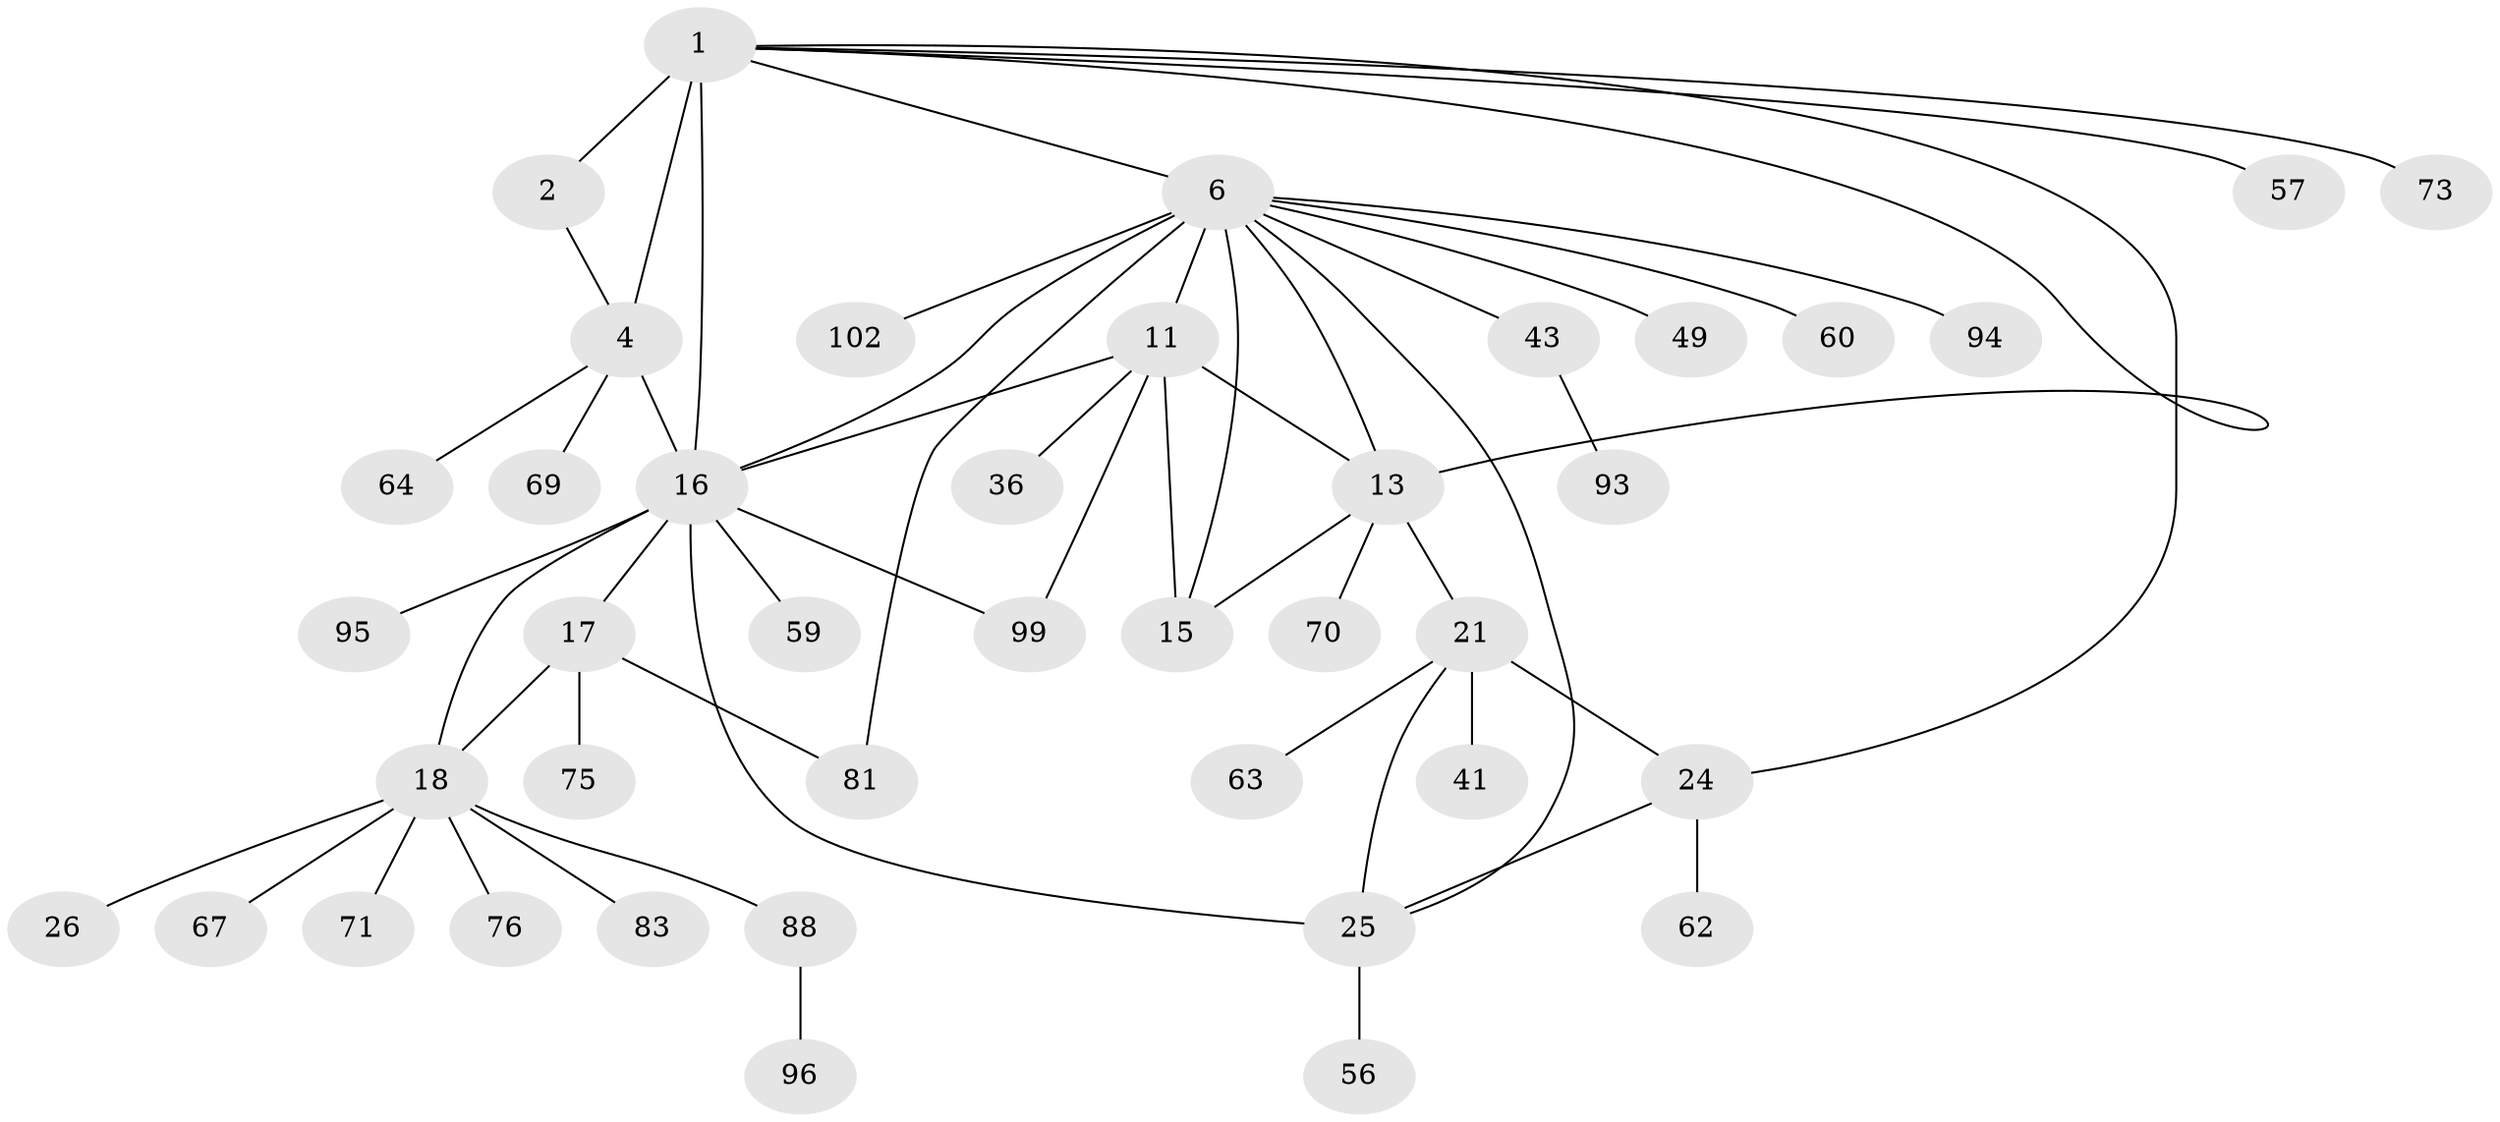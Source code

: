 // original degree distribution, {5: 0.04854368932038835, 7: 0.019417475728155338, 9: 0.009708737864077669, 8: 0.04854368932038835, 6: 0.05825242718446602, 14: 0.009708737864077669, 10: 0.02912621359223301, 12: 0.009708737864077669, 11: 0.009708737864077669, 1: 0.5533980582524272, 2: 0.18446601941747573, 3: 0.019417475728155338}
// Generated by graph-tools (version 1.1) at 2025/19/03/04/25 18:19:29]
// undirected, 41 vertices, 55 edges
graph export_dot {
graph [start="1"]
  node [color=gray90,style=filled];
  1 [super="+5+3"];
  2 [super="+77+46+58"];
  4;
  6 [super="+7"];
  11 [super="+12"];
  13 [super="+84+101+29+37+32+38+50"];
  15 [super="+87"];
  16 [super="+90+45+19+55+85+80+33+53"];
  17 [super="+28+20"];
  18;
  21 [super="+66+39+23+98+22+82"];
  24;
  25 [super="+34+100"];
  26;
  36;
  41 [super="+47"];
  43;
  49;
  56 [super="+78"];
  57;
  59;
  60;
  62;
  63;
  64;
  67;
  69;
  70 [super="+74"];
  71 [super="+89"];
  73;
  75;
  76 [super="+97"];
  81;
  83;
  88 [super="+91"];
  93;
  94;
  95;
  96;
  99;
  102;
  1 -- 2 [weight=3];
  1 -- 4 [weight=3];
  1 -- 24;
  1 -- 16;
  1 -- 57;
  1 -- 13;
  1 -- 73;
  1 -- 6;
  2 -- 4;
  4 -- 64;
  4 -- 69;
  4 -- 16;
  6 -- 60;
  6 -- 102;
  6 -- 16 [weight=3];
  6 -- 43;
  6 -- 11 [weight=2];
  6 -- 13;
  6 -- 15;
  6 -- 81;
  6 -- 49;
  6 -- 25 [weight=2];
  6 -- 94;
  11 -- 13 [weight=2];
  11 -- 15 [weight=2];
  11 -- 36;
  11 -- 16;
  11 -- 99;
  13 -- 15;
  13 -- 70;
  13 -- 21;
  16 -- 17 [weight=4];
  16 -- 18 [weight=2];
  16 -- 95;
  16 -- 99;
  16 -- 25 [weight=2];
  16 -- 59;
  17 -- 18 [weight=2];
  17 -- 81;
  17 -- 75;
  18 -- 26;
  18 -- 67;
  18 -- 71;
  18 -- 76;
  18 -- 83;
  18 -- 88;
  21 -- 24 [weight=3];
  21 -- 25 [weight=3];
  21 -- 63;
  21 -- 41;
  24 -- 25;
  24 -- 62;
  25 -- 56;
  43 -- 93;
  88 -- 96;
}
